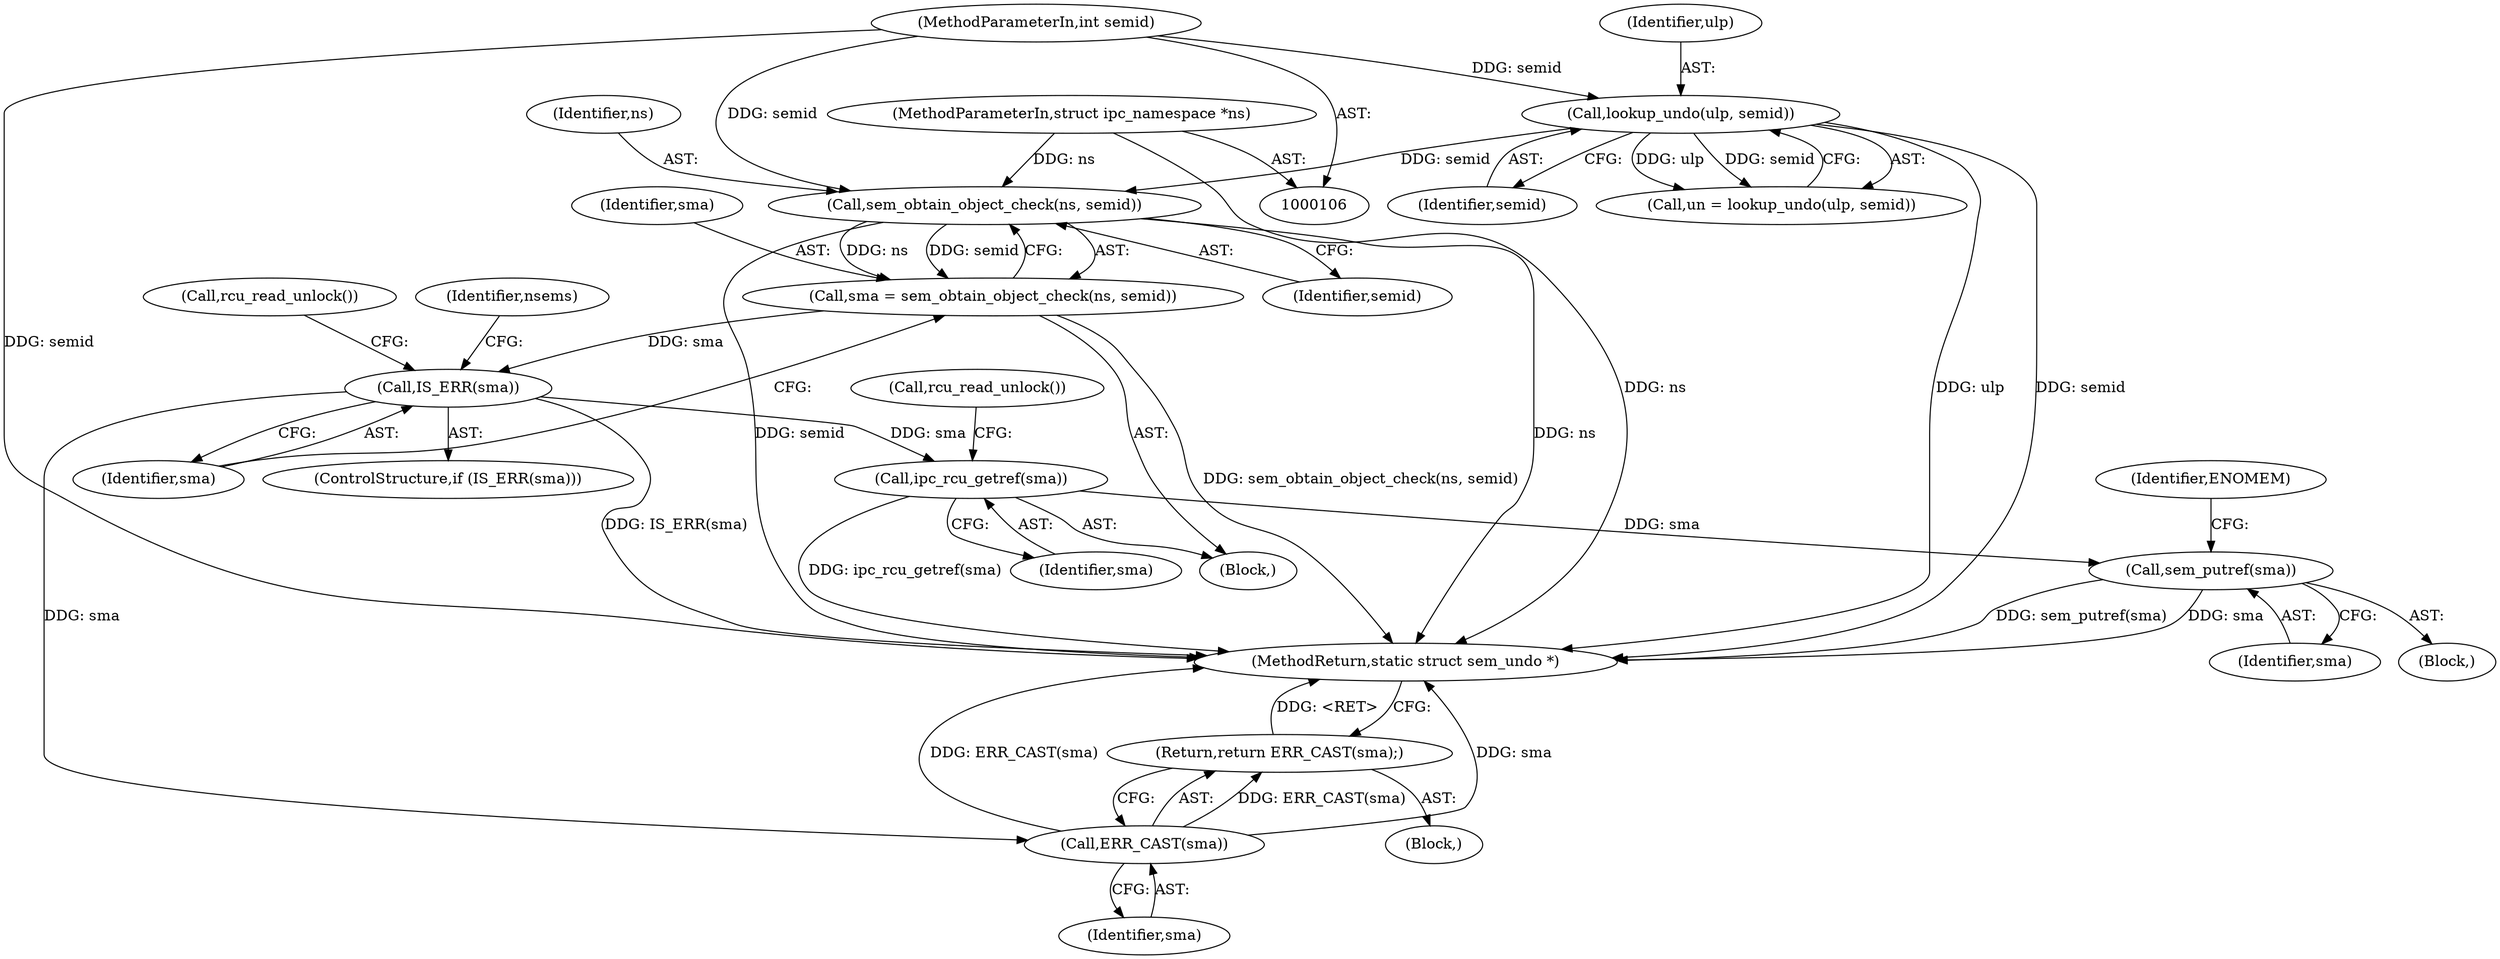 digraph "0_linux_6062a8dc0517bce23e3c2f7d2fea5e22411269a3_2@pointer" {
"1000148" [label="(Call,sem_obtain_object_check(ns, semid))"];
"1000107" [label="(MethodParameterIn,struct ipc_namespace *ns)"];
"1000132" [label="(Call,lookup_undo(ulp, semid))"];
"1000108" [label="(MethodParameterIn,int semid)"];
"1000146" [label="(Call,sma = sem_obtain_object_check(ns, semid))"];
"1000152" [label="(Call,IS_ERR(sma))"];
"1000157" [label="(Call,ERR_CAST(sma))"];
"1000156" [label="(Return,return ERR_CAST(sma);)"];
"1000164" [label="(Call,ipc_rcu_getref(sma))"];
"1000177" [label="(Call,sem_putref(sma))"];
"1000182" [label="(Identifier,ENOMEM)"];
"1000177" [label="(Call,sem_putref(sma))"];
"1000166" [label="(Call,rcu_read_unlock())"];
"1000158" [label="(Identifier,sma)"];
"1000178" [label="(Identifier,sma)"];
"1000153" [label="(Identifier,sma)"];
"1000107" [label="(MethodParameterIn,struct ipc_namespace *ns)"];
"1000151" [label="(ControlStructure,if (IS_ERR(sma)))"];
"1000147" [label="(Identifier,sma)"];
"1000130" [label="(Call,un = lookup_undo(ulp, semid))"];
"1000133" [label="(Identifier,ulp)"];
"1000109" [label="(Block,)"];
"1000160" [label="(Identifier,nsems)"];
"1000164" [label="(Call,ipc_rcu_getref(sma))"];
"1000154" [label="(Block,)"];
"1000132" [label="(Call,lookup_undo(ulp, semid))"];
"1000155" [label="(Call,rcu_read_unlock())"];
"1000152" [label="(Call,IS_ERR(sma))"];
"1000157" [label="(Call,ERR_CAST(sma))"];
"1000176" [label="(Block,)"];
"1000149" [label="(Identifier,ns)"];
"1000165" [label="(Identifier,sma)"];
"1000156" [label="(Return,return ERR_CAST(sma);)"];
"1000244" [label="(MethodReturn,static struct sem_undo *)"];
"1000134" [label="(Identifier,semid)"];
"1000150" [label="(Identifier,semid)"];
"1000146" [label="(Call,sma = sem_obtain_object_check(ns, semid))"];
"1000108" [label="(MethodParameterIn,int semid)"];
"1000148" [label="(Call,sem_obtain_object_check(ns, semid))"];
"1000148" -> "1000146"  [label="AST: "];
"1000148" -> "1000150"  [label="CFG: "];
"1000149" -> "1000148"  [label="AST: "];
"1000150" -> "1000148"  [label="AST: "];
"1000146" -> "1000148"  [label="CFG: "];
"1000148" -> "1000244"  [label="DDG: ns"];
"1000148" -> "1000244"  [label="DDG: semid"];
"1000148" -> "1000146"  [label="DDG: ns"];
"1000148" -> "1000146"  [label="DDG: semid"];
"1000107" -> "1000148"  [label="DDG: ns"];
"1000132" -> "1000148"  [label="DDG: semid"];
"1000108" -> "1000148"  [label="DDG: semid"];
"1000107" -> "1000106"  [label="AST: "];
"1000107" -> "1000244"  [label="DDG: ns"];
"1000132" -> "1000130"  [label="AST: "];
"1000132" -> "1000134"  [label="CFG: "];
"1000133" -> "1000132"  [label="AST: "];
"1000134" -> "1000132"  [label="AST: "];
"1000130" -> "1000132"  [label="CFG: "];
"1000132" -> "1000244"  [label="DDG: ulp"];
"1000132" -> "1000244"  [label="DDG: semid"];
"1000132" -> "1000130"  [label="DDG: ulp"];
"1000132" -> "1000130"  [label="DDG: semid"];
"1000108" -> "1000132"  [label="DDG: semid"];
"1000108" -> "1000106"  [label="AST: "];
"1000108" -> "1000244"  [label="DDG: semid"];
"1000146" -> "1000109"  [label="AST: "];
"1000147" -> "1000146"  [label="AST: "];
"1000153" -> "1000146"  [label="CFG: "];
"1000146" -> "1000244"  [label="DDG: sem_obtain_object_check(ns, semid)"];
"1000146" -> "1000152"  [label="DDG: sma"];
"1000152" -> "1000151"  [label="AST: "];
"1000152" -> "1000153"  [label="CFG: "];
"1000153" -> "1000152"  [label="AST: "];
"1000155" -> "1000152"  [label="CFG: "];
"1000160" -> "1000152"  [label="CFG: "];
"1000152" -> "1000244"  [label="DDG: IS_ERR(sma)"];
"1000152" -> "1000157"  [label="DDG: sma"];
"1000152" -> "1000164"  [label="DDG: sma"];
"1000157" -> "1000156"  [label="AST: "];
"1000157" -> "1000158"  [label="CFG: "];
"1000158" -> "1000157"  [label="AST: "];
"1000156" -> "1000157"  [label="CFG: "];
"1000157" -> "1000244"  [label="DDG: ERR_CAST(sma)"];
"1000157" -> "1000244"  [label="DDG: sma"];
"1000157" -> "1000156"  [label="DDG: ERR_CAST(sma)"];
"1000156" -> "1000154"  [label="AST: "];
"1000244" -> "1000156"  [label="CFG: "];
"1000156" -> "1000244"  [label="DDG: <RET>"];
"1000164" -> "1000109"  [label="AST: "];
"1000164" -> "1000165"  [label="CFG: "];
"1000165" -> "1000164"  [label="AST: "];
"1000166" -> "1000164"  [label="CFG: "];
"1000164" -> "1000244"  [label="DDG: ipc_rcu_getref(sma)"];
"1000164" -> "1000177"  [label="DDG: sma"];
"1000177" -> "1000176"  [label="AST: "];
"1000177" -> "1000178"  [label="CFG: "];
"1000178" -> "1000177"  [label="AST: "];
"1000182" -> "1000177"  [label="CFG: "];
"1000177" -> "1000244"  [label="DDG: sma"];
"1000177" -> "1000244"  [label="DDG: sem_putref(sma)"];
}
